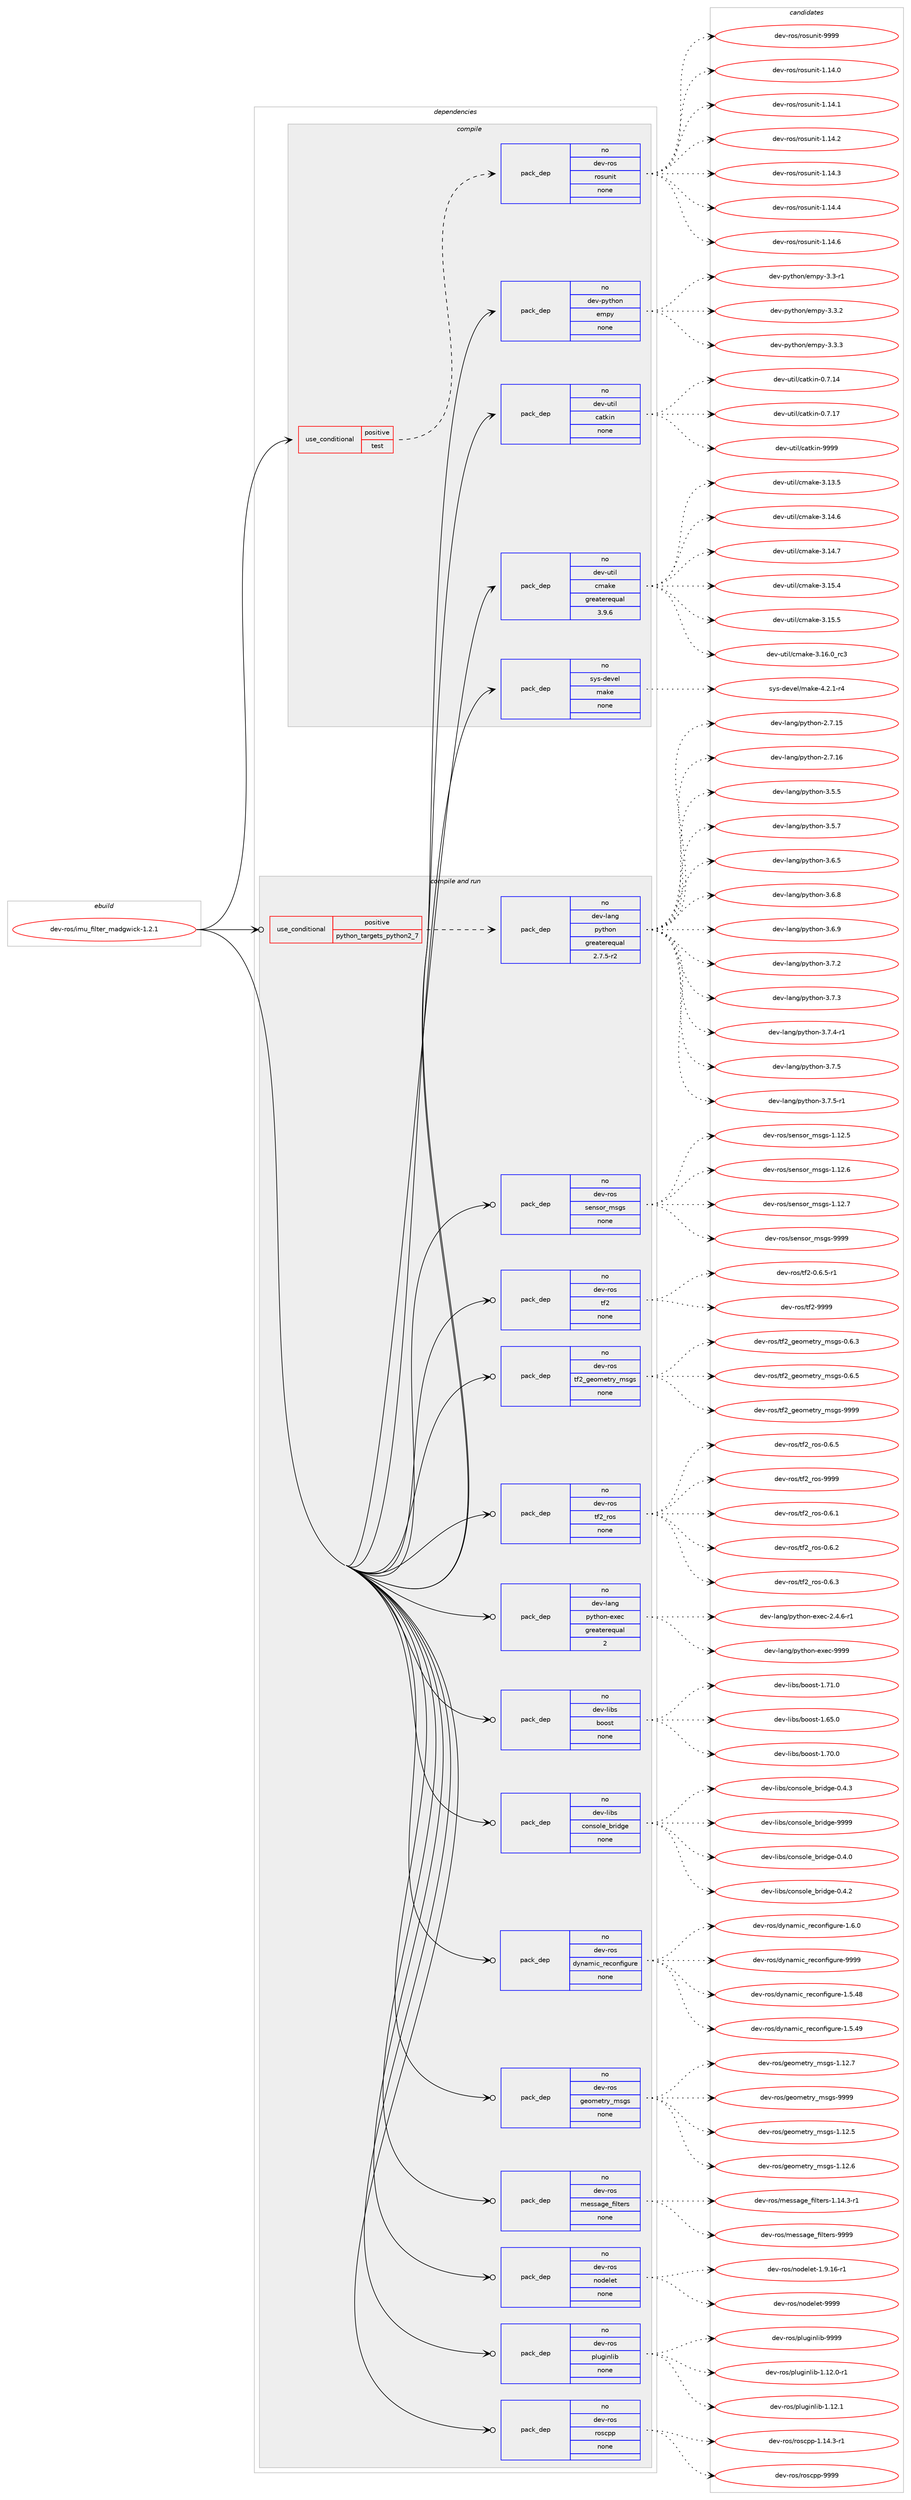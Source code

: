 digraph prolog {

# *************
# Graph options
# *************

newrank=true;
concentrate=true;
compound=true;
graph [rankdir=LR,fontname=Helvetica,fontsize=10,ranksep=1.5];#, ranksep=2.5, nodesep=0.2];
edge  [arrowhead=vee];
node  [fontname=Helvetica,fontsize=10];

# **********
# The ebuild
# **********

subgraph cluster_leftcol {
color=gray;
rank=same;
label=<<i>ebuild</i>>;
id [label="dev-ros/imu_filter_madgwick-1.2.1", color=red, width=4, href="../dev-ros/imu_filter_madgwick-1.2.1.svg"];
}

# ****************
# The dependencies
# ****************

subgraph cluster_midcol {
color=gray;
label=<<i>dependencies</i>>;
subgraph cluster_compile {
fillcolor="#eeeeee";
style=filled;
label=<<i>compile</i>>;
subgraph cond153554 {
dependency654478 [label=<<TABLE BORDER="0" CELLBORDER="1" CELLSPACING="0" CELLPADDING="4"><TR><TD ROWSPAN="3" CELLPADDING="10">use_conditional</TD></TR><TR><TD>positive</TD></TR><TR><TD>test</TD></TR></TABLE>>, shape=none, color=red];
subgraph pack489018 {
dependency654479 [label=<<TABLE BORDER="0" CELLBORDER="1" CELLSPACING="0" CELLPADDING="4" WIDTH="220"><TR><TD ROWSPAN="6" CELLPADDING="30">pack_dep</TD></TR><TR><TD WIDTH="110">no</TD></TR><TR><TD>dev-ros</TD></TR><TR><TD>rosunit</TD></TR><TR><TD>none</TD></TR><TR><TD></TD></TR></TABLE>>, shape=none, color=blue];
}
dependency654478:e -> dependency654479:w [weight=20,style="dashed",arrowhead="vee"];
}
id:e -> dependency654478:w [weight=20,style="solid",arrowhead="vee"];
subgraph pack489019 {
dependency654480 [label=<<TABLE BORDER="0" CELLBORDER="1" CELLSPACING="0" CELLPADDING="4" WIDTH="220"><TR><TD ROWSPAN="6" CELLPADDING="30">pack_dep</TD></TR><TR><TD WIDTH="110">no</TD></TR><TR><TD>dev-python</TD></TR><TR><TD>empy</TD></TR><TR><TD>none</TD></TR><TR><TD></TD></TR></TABLE>>, shape=none, color=blue];
}
id:e -> dependency654480:w [weight=20,style="solid",arrowhead="vee"];
subgraph pack489020 {
dependency654481 [label=<<TABLE BORDER="0" CELLBORDER="1" CELLSPACING="0" CELLPADDING="4" WIDTH="220"><TR><TD ROWSPAN="6" CELLPADDING="30">pack_dep</TD></TR><TR><TD WIDTH="110">no</TD></TR><TR><TD>dev-util</TD></TR><TR><TD>catkin</TD></TR><TR><TD>none</TD></TR><TR><TD></TD></TR></TABLE>>, shape=none, color=blue];
}
id:e -> dependency654481:w [weight=20,style="solid",arrowhead="vee"];
subgraph pack489021 {
dependency654482 [label=<<TABLE BORDER="0" CELLBORDER="1" CELLSPACING="0" CELLPADDING="4" WIDTH="220"><TR><TD ROWSPAN="6" CELLPADDING="30">pack_dep</TD></TR><TR><TD WIDTH="110">no</TD></TR><TR><TD>dev-util</TD></TR><TR><TD>cmake</TD></TR><TR><TD>greaterequal</TD></TR><TR><TD>3.9.6</TD></TR></TABLE>>, shape=none, color=blue];
}
id:e -> dependency654482:w [weight=20,style="solid",arrowhead="vee"];
subgraph pack489022 {
dependency654483 [label=<<TABLE BORDER="0" CELLBORDER="1" CELLSPACING="0" CELLPADDING="4" WIDTH="220"><TR><TD ROWSPAN="6" CELLPADDING="30">pack_dep</TD></TR><TR><TD WIDTH="110">no</TD></TR><TR><TD>sys-devel</TD></TR><TR><TD>make</TD></TR><TR><TD>none</TD></TR><TR><TD></TD></TR></TABLE>>, shape=none, color=blue];
}
id:e -> dependency654483:w [weight=20,style="solid",arrowhead="vee"];
}
subgraph cluster_compileandrun {
fillcolor="#eeeeee";
style=filled;
label=<<i>compile and run</i>>;
subgraph cond153555 {
dependency654484 [label=<<TABLE BORDER="0" CELLBORDER="1" CELLSPACING="0" CELLPADDING="4"><TR><TD ROWSPAN="3" CELLPADDING="10">use_conditional</TD></TR><TR><TD>positive</TD></TR><TR><TD>python_targets_python2_7</TD></TR></TABLE>>, shape=none, color=red];
subgraph pack489023 {
dependency654485 [label=<<TABLE BORDER="0" CELLBORDER="1" CELLSPACING="0" CELLPADDING="4" WIDTH="220"><TR><TD ROWSPAN="6" CELLPADDING="30">pack_dep</TD></TR><TR><TD WIDTH="110">no</TD></TR><TR><TD>dev-lang</TD></TR><TR><TD>python</TD></TR><TR><TD>greaterequal</TD></TR><TR><TD>2.7.5-r2</TD></TR></TABLE>>, shape=none, color=blue];
}
dependency654484:e -> dependency654485:w [weight=20,style="dashed",arrowhead="vee"];
}
id:e -> dependency654484:w [weight=20,style="solid",arrowhead="odotvee"];
subgraph pack489024 {
dependency654486 [label=<<TABLE BORDER="0" CELLBORDER="1" CELLSPACING="0" CELLPADDING="4" WIDTH="220"><TR><TD ROWSPAN="6" CELLPADDING="30">pack_dep</TD></TR><TR><TD WIDTH="110">no</TD></TR><TR><TD>dev-lang</TD></TR><TR><TD>python-exec</TD></TR><TR><TD>greaterequal</TD></TR><TR><TD>2</TD></TR></TABLE>>, shape=none, color=blue];
}
id:e -> dependency654486:w [weight=20,style="solid",arrowhead="odotvee"];
subgraph pack489025 {
dependency654487 [label=<<TABLE BORDER="0" CELLBORDER="1" CELLSPACING="0" CELLPADDING="4" WIDTH="220"><TR><TD ROWSPAN="6" CELLPADDING="30">pack_dep</TD></TR><TR><TD WIDTH="110">no</TD></TR><TR><TD>dev-libs</TD></TR><TR><TD>boost</TD></TR><TR><TD>none</TD></TR><TR><TD></TD></TR></TABLE>>, shape=none, color=blue];
}
id:e -> dependency654487:w [weight=20,style="solid",arrowhead="odotvee"];
subgraph pack489026 {
dependency654488 [label=<<TABLE BORDER="0" CELLBORDER="1" CELLSPACING="0" CELLPADDING="4" WIDTH="220"><TR><TD ROWSPAN="6" CELLPADDING="30">pack_dep</TD></TR><TR><TD WIDTH="110">no</TD></TR><TR><TD>dev-libs</TD></TR><TR><TD>console_bridge</TD></TR><TR><TD>none</TD></TR><TR><TD></TD></TR></TABLE>>, shape=none, color=blue];
}
id:e -> dependency654488:w [weight=20,style="solid",arrowhead="odotvee"];
subgraph pack489027 {
dependency654489 [label=<<TABLE BORDER="0" CELLBORDER="1" CELLSPACING="0" CELLPADDING="4" WIDTH="220"><TR><TD ROWSPAN="6" CELLPADDING="30">pack_dep</TD></TR><TR><TD WIDTH="110">no</TD></TR><TR><TD>dev-ros</TD></TR><TR><TD>dynamic_reconfigure</TD></TR><TR><TD>none</TD></TR><TR><TD></TD></TR></TABLE>>, shape=none, color=blue];
}
id:e -> dependency654489:w [weight=20,style="solid",arrowhead="odotvee"];
subgraph pack489028 {
dependency654490 [label=<<TABLE BORDER="0" CELLBORDER="1" CELLSPACING="0" CELLPADDING="4" WIDTH="220"><TR><TD ROWSPAN="6" CELLPADDING="30">pack_dep</TD></TR><TR><TD WIDTH="110">no</TD></TR><TR><TD>dev-ros</TD></TR><TR><TD>geometry_msgs</TD></TR><TR><TD>none</TD></TR><TR><TD></TD></TR></TABLE>>, shape=none, color=blue];
}
id:e -> dependency654490:w [weight=20,style="solid",arrowhead="odotvee"];
subgraph pack489029 {
dependency654491 [label=<<TABLE BORDER="0" CELLBORDER="1" CELLSPACING="0" CELLPADDING="4" WIDTH="220"><TR><TD ROWSPAN="6" CELLPADDING="30">pack_dep</TD></TR><TR><TD WIDTH="110">no</TD></TR><TR><TD>dev-ros</TD></TR><TR><TD>message_filters</TD></TR><TR><TD>none</TD></TR><TR><TD></TD></TR></TABLE>>, shape=none, color=blue];
}
id:e -> dependency654491:w [weight=20,style="solid",arrowhead="odotvee"];
subgraph pack489030 {
dependency654492 [label=<<TABLE BORDER="0" CELLBORDER="1" CELLSPACING="0" CELLPADDING="4" WIDTH="220"><TR><TD ROWSPAN="6" CELLPADDING="30">pack_dep</TD></TR><TR><TD WIDTH="110">no</TD></TR><TR><TD>dev-ros</TD></TR><TR><TD>nodelet</TD></TR><TR><TD>none</TD></TR><TR><TD></TD></TR></TABLE>>, shape=none, color=blue];
}
id:e -> dependency654492:w [weight=20,style="solid",arrowhead="odotvee"];
subgraph pack489031 {
dependency654493 [label=<<TABLE BORDER="0" CELLBORDER="1" CELLSPACING="0" CELLPADDING="4" WIDTH="220"><TR><TD ROWSPAN="6" CELLPADDING="30">pack_dep</TD></TR><TR><TD WIDTH="110">no</TD></TR><TR><TD>dev-ros</TD></TR><TR><TD>pluginlib</TD></TR><TR><TD>none</TD></TR><TR><TD></TD></TR></TABLE>>, shape=none, color=blue];
}
id:e -> dependency654493:w [weight=20,style="solid",arrowhead="odotvee"];
subgraph pack489032 {
dependency654494 [label=<<TABLE BORDER="0" CELLBORDER="1" CELLSPACING="0" CELLPADDING="4" WIDTH="220"><TR><TD ROWSPAN="6" CELLPADDING="30">pack_dep</TD></TR><TR><TD WIDTH="110">no</TD></TR><TR><TD>dev-ros</TD></TR><TR><TD>roscpp</TD></TR><TR><TD>none</TD></TR><TR><TD></TD></TR></TABLE>>, shape=none, color=blue];
}
id:e -> dependency654494:w [weight=20,style="solid",arrowhead="odotvee"];
subgraph pack489033 {
dependency654495 [label=<<TABLE BORDER="0" CELLBORDER="1" CELLSPACING="0" CELLPADDING="4" WIDTH="220"><TR><TD ROWSPAN="6" CELLPADDING="30">pack_dep</TD></TR><TR><TD WIDTH="110">no</TD></TR><TR><TD>dev-ros</TD></TR><TR><TD>sensor_msgs</TD></TR><TR><TD>none</TD></TR><TR><TD></TD></TR></TABLE>>, shape=none, color=blue];
}
id:e -> dependency654495:w [weight=20,style="solid",arrowhead="odotvee"];
subgraph pack489034 {
dependency654496 [label=<<TABLE BORDER="0" CELLBORDER="1" CELLSPACING="0" CELLPADDING="4" WIDTH="220"><TR><TD ROWSPAN="6" CELLPADDING="30">pack_dep</TD></TR><TR><TD WIDTH="110">no</TD></TR><TR><TD>dev-ros</TD></TR><TR><TD>tf2</TD></TR><TR><TD>none</TD></TR><TR><TD></TD></TR></TABLE>>, shape=none, color=blue];
}
id:e -> dependency654496:w [weight=20,style="solid",arrowhead="odotvee"];
subgraph pack489035 {
dependency654497 [label=<<TABLE BORDER="0" CELLBORDER="1" CELLSPACING="0" CELLPADDING="4" WIDTH="220"><TR><TD ROWSPAN="6" CELLPADDING="30">pack_dep</TD></TR><TR><TD WIDTH="110">no</TD></TR><TR><TD>dev-ros</TD></TR><TR><TD>tf2_geometry_msgs</TD></TR><TR><TD>none</TD></TR><TR><TD></TD></TR></TABLE>>, shape=none, color=blue];
}
id:e -> dependency654497:w [weight=20,style="solid",arrowhead="odotvee"];
subgraph pack489036 {
dependency654498 [label=<<TABLE BORDER="0" CELLBORDER="1" CELLSPACING="0" CELLPADDING="4" WIDTH="220"><TR><TD ROWSPAN="6" CELLPADDING="30">pack_dep</TD></TR><TR><TD WIDTH="110">no</TD></TR><TR><TD>dev-ros</TD></TR><TR><TD>tf2_ros</TD></TR><TR><TD>none</TD></TR><TR><TD></TD></TR></TABLE>>, shape=none, color=blue];
}
id:e -> dependency654498:w [weight=20,style="solid",arrowhead="odotvee"];
}
subgraph cluster_run {
fillcolor="#eeeeee";
style=filled;
label=<<i>run</i>>;
}
}

# **************
# The candidates
# **************

subgraph cluster_choices {
rank=same;
color=gray;
label=<<i>candidates</i>>;

subgraph choice489018 {
color=black;
nodesep=1;
choice100101118451141111154711411111511711010511645494649524648 [label="dev-ros/rosunit-1.14.0", color=red, width=4,href="../dev-ros/rosunit-1.14.0.svg"];
choice100101118451141111154711411111511711010511645494649524649 [label="dev-ros/rosunit-1.14.1", color=red, width=4,href="../dev-ros/rosunit-1.14.1.svg"];
choice100101118451141111154711411111511711010511645494649524650 [label="dev-ros/rosunit-1.14.2", color=red, width=4,href="../dev-ros/rosunit-1.14.2.svg"];
choice100101118451141111154711411111511711010511645494649524651 [label="dev-ros/rosunit-1.14.3", color=red, width=4,href="../dev-ros/rosunit-1.14.3.svg"];
choice100101118451141111154711411111511711010511645494649524652 [label="dev-ros/rosunit-1.14.4", color=red, width=4,href="../dev-ros/rosunit-1.14.4.svg"];
choice100101118451141111154711411111511711010511645494649524654 [label="dev-ros/rosunit-1.14.6", color=red, width=4,href="../dev-ros/rosunit-1.14.6.svg"];
choice10010111845114111115471141111151171101051164557575757 [label="dev-ros/rosunit-9999", color=red, width=4,href="../dev-ros/rosunit-9999.svg"];
dependency654479:e -> choice100101118451141111154711411111511711010511645494649524648:w [style=dotted,weight="100"];
dependency654479:e -> choice100101118451141111154711411111511711010511645494649524649:w [style=dotted,weight="100"];
dependency654479:e -> choice100101118451141111154711411111511711010511645494649524650:w [style=dotted,weight="100"];
dependency654479:e -> choice100101118451141111154711411111511711010511645494649524651:w [style=dotted,weight="100"];
dependency654479:e -> choice100101118451141111154711411111511711010511645494649524652:w [style=dotted,weight="100"];
dependency654479:e -> choice100101118451141111154711411111511711010511645494649524654:w [style=dotted,weight="100"];
dependency654479:e -> choice10010111845114111115471141111151171101051164557575757:w [style=dotted,weight="100"];
}
subgraph choice489019 {
color=black;
nodesep=1;
choice1001011184511212111610411111047101109112121455146514511449 [label="dev-python/empy-3.3-r1", color=red, width=4,href="../dev-python/empy-3.3-r1.svg"];
choice1001011184511212111610411111047101109112121455146514650 [label="dev-python/empy-3.3.2", color=red, width=4,href="../dev-python/empy-3.3.2.svg"];
choice1001011184511212111610411111047101109112121455146514651 [label="dev-python/empy-3.3.3", color=red, width=4,href="../dev-python/empy-3.3.3.svg"];
dependency654480:e -> choice1001011184511212111610411111047101109112121455146514511449:w [style=dotted,weight="100"];
dependency654480:e -> choice1001011184511212111610411111047101109112121455146514650:w [style=dotted,weight="100"];
dependency654480:e -> choice1001011184511212111610411111047101109112121455146514651:w [style=dotted,weight="100"];
}
subgraph choice489020 {
color=black;
nodesep=1;
choice1001011184511711610510847999711610710511045484655464952 [label="dev-util/catkin-0.7.14", color=red, width=4,href="../dev-util/catkin-0.7.14.svg"];
choice1001011184511711610510847999711610710511045484655464955 [label="dev-util/catkin-0.7.17", color=red, width=4,href="../dev-util/catkin-0.7.17.svg"];
choice100101118451171161051084799971161071051104557575757 [label="dev-util/catkin-9999", color=red, width=4,href="../dev-util/catkin-9999.svg"];
dependency654481:e -> choice1001011184511711610510847999711610710511045484655464952:w [style=dotted,weight="100"];
dependency654481:e -> choice1001011184511711610510847999711610710511045484655464955:w [style=dotted,weight="100"];
dependency654481:e -> choice100101118451171161051084799971161071051104557575757:w [style=dotted,weight="100"];
}
subgraph choice489021 {
color=black;
nodesep=1;
choice1001011184511711610510847991099710710145514649514653 [label="dev-util/cmake-3.13.5", color=red, width=4,href="../dev-util/cmake-3.13.5.svg"];
choice1001011184511711610510847991099710710145514649524654 [label="dev-util/cmake-3.14.6", color=red, width=4,href="../dev-util/cmake-3.14.6.svg"];
choice1001011184511711610510847991099710710145514649524655 [label="dev-util/cmake-3.14.7", color=red, width=4,href="../dev-util/cmake-3.14.7.svg"];
choice1001011184511711610510847991099710710145514649534652 [label="dev-util/cmake-3.15.4", color=red, width=4,href="../dev-util/cmake-3.15.4.svg"];
choice1001011184511711610510847991099710710145514649534653 [label="dev-util/cmake-3.15.5", color=red, width=4,href="../dev-util/cmake-3.15.5.svg"];
choice1001011184511711610510847991099710710145514649544648951149951 [label="dev-util/cmake-3.16.0_rc3", color=red, width=4,href="../dev-util/cmake-3.16.0_rc3.svg"];
dependency654482:e -> choice1001011184511711610510847991099710710145514649514653:w [style=dotted,weight="100"];
dependency654482:e -> choice1001011184511711610510847991099710710145514649524654:w [style=dotted,weight="100"];
dependency654482:e -> choice1001011184511711610510847991099710710145514649524655:w [style=dotted,weight="100"];
dependency654482:e -> choice1001011184511711610510847991099710710145514649534652:w [style=dotted,weight="100"];
dependency654482:e -> choice1001011184511711610510847991099710710145514649534653:w [style=dotted,weight="100"];
dependency654482:e -> choice1001011184511711610510847991099710710145514649544648951149951:w [style=dotted,weight="100"];
}
subgraph choice489022 {
color=black;
nodesep=1;
choice1151211154510010111810110847109971071014552465046494511452 [label="sys-devel/make-4.2.1-r4", color=red, width=4,href="../sys-devel/make-4.2.1-r4.svg"];
dependency654483:e -> choice1151211154510010111810110847109971071014552465046494511452:w [style=dotted,weight="100"];
}
subgraph choice489023 {
color=black;
nodesep=1;
choice10010111845108971101034711212111610411111045504655464953 [label="dev-lang/python-2.7.15", color=red, width=4,href="../dev-lang/python-2.7.15.svg"];
choice10010111845108971101034711212111610411111045504655464954 [label="dev-lang/python-2.7.16", color=red, width=4,href="../dev-lang/python-2.7.16.svg"];
choice100101118451089711010347112121116104111110455146534653 [label="dev-lang/python-3.5.5", color=red, width=4,href="../dev-lang/python-3.5.5.svg"];
choice100101118451089711010347112121116104111110455146534655 [label="dev-lang/python-3.5.7", color=red, width=4,href="../dev-lang/python-3.5.7.svg"];
choice100101118451089711010347112121116104111110455146544653 [label="dev-lang/python-3.6.5", color=red, width=4,href="../dev-lang/python-3.6.5.svg"];
choice100101118451089711010347112121116104111110455146544656 [label="dev-lang/python-3.6.8", color=red, width=4,href="../dev-lang/python-3.6.8.svg"];
choice100101118451089711010347112121116104111110455146544657 [label="dev-lang/python-3.6.9", color=red, width=4,href="../dev-lang/python-3.6.9.svg"];
choice100101118451089711010347112121116104111110455146554650 [label="dev-lang/python-3.7.2", color=red, width=4,href="../dev-lang/python-3.7.2.svg"];
choice100101118451089711010347112121116104111110455146554651 [label="dev-lang/python-3.7.3", color=red, width=4,href="../dev-lang/python-3.7.3.svg"];
choice1001011184510897110103471121211161041111104551465546524511449 [label="dev-lang/python-3.7.4-r1", color=red, width=4,href="../dev-lang/python-3.7.4-r1.svg"];
choice100101118451089711010347112121116104111110455146554653 [label="dev-lang/python-3.7.5", color=red, width=4,href="../dev-lang/python-3.7.5.svg"];
choice1001011184510897110103471121211161041111104551465546534511449 [label="dev-lang/python-3.7.5-r1", color=red, width=4,href="../dev-lang/python-3.7.5-r1.svg"];
dependency654485:e -> choice10010111845108971101034711212111610411111045504655464953:w [style=dotted,weight="100"];
dependency654485:e -> choice10010111845108971101034711212111610411111045504655464954:w [style=dotted,weight="100"];
dependency654485:e -> choice100101118451089711010347112121116104111110455146534653:w [style=dotted,weight="100"];
dependency654485:e -> choice100101118451089711010347112121116104111110455146534655:w [style=dotted,weight="100"];
dependency654485:e -> choice100101118451089711010347112121116104111110455146544653:w [style=dotted,weight="100"];
dependency654485:e -> choice100101118451089711010347112121116104111110455146544656:w [style=dotted,weight="100"];
dependency654485:e -> choice100101118451089711010347112121116104111110455146544657:w [style=dotted,weight="100"];
dependency654485:e -> choice100101118451089711010347112121116104111110455146554650:w [style=dotted,weight="100"];
dependency654485:e -> choice100101118451089711010347112121116104111110455146554651:w [style=dotted,weight="100"];
dependency654485:e -> choice1001011184510897110103471121211161041111104551465546524511449:w [style=dotted,weight="100"];
dependency654485:e -> choice100101118451089711010347112121116104111110455146554653:w [style=dotted,weight="100"];
dependency654485:e -> choice1001011184510897110103471121211161041111104551465546534511449:w [style=dotted,weight="100"];
}
subgraph choice489024 {
color=black;
nodesep=1;
choice10010111845108971101034711212111610411111045101120101994550465246544511449 [label="dev-lang/python-exec-2.4.6-r1", color=red, width=4,href="../dev-lang/python-exec-2.4.6-r1.svg"];
choice10010111845108971101034711212111610411111045101120101994557575757 [label="dev-lang/python-exec-9999", color=red, width=4,href="../dev-lang/python-exec-9999.svg"];
dependency654486:e -> choice10010111845108971101034711212111610411111045101120101994550465246544511449:w [style=dotted,weight="100"];
dependency654486:e -> choice10010111845108971101034711212111610411111045101120101994557575757:w [style=dotted,weight="100"];
}
subgraph choice489025 {
color=black;
nodesep=1;
choice1001011184510810598115479811111111511645494654534648 [label="dev-libs/boost-1.65.0", color=red, width=4,href="../dev-libs/boost-1.65.0.svg"];
choice1001011184510810598115479811111111511645494655484648 [label="dev-libs/boost-1.70.0", color=red, width=4,href="../dev-libs/boost-1.70.0.svg"];
choice1001011184510810598115479811111111511645494655494648 [label="dev-libs/boost-1.71.0", color=red, width=4,href="../dev-libs/boost-1.71.0.svg"];
dependency654487:e -> choice1001011184510810598115479811111111511645494654534648:w [style=dotted,weight="100"];
dependency654487:e -> choice1001011184510810598115479811111111511645494655484648:w [style=dotted,weight="100"];
dependency654487:e -> choice1001011184510810598115479811111111511645494655494648:w [style=dotted,weight="100"];
}
subgraph choice489026 {
color=black;
nodesep=1;
choice100101118451081059811547991111101151111081019598114105100103101454846524648 [label="dev-libs/console_bridge-0.4.0", color=red, width=4,href="../dev-libs/console_bridge-0.4.0.svg"];
choice100101118451081059811547991111101151111081019598114105100103101454846524650 [label="dev-libs/console_bridge-0.4.2", color=red, width=4,href="../dev-libs/console_bridge-0.4.2.svg"];
choice100101118451081059811547991111101151111081019598114105100103101454846524651 [label="dev-libs/console_bridge-0.4.3", color=red, width=4,href="../dev-libs/console_bridge-0.4.3.svg"];
choice1001011184510810598115479911111011511110810195981141051001031014557575757 [label="dev-libs/console_bridge-9999", color=red, width=4,href="../dev-libs/console_bridge-9999.svg"];
dependency654488:e -> choice100101118451081059811547991111101151111081019598114105100103101454846524648:w [style=dotted,weight="100"];
dependency654488:e -> choice100101118451081059811547991111101151111081019598114105100103101454846524650:w [style=dotted,weight="100"];
dependency654488:e -> choice100101118451081059811547991111101151111081019598114105100103101454846524651:w [style=dotted,weight="100"];
dependency654488:e -> choice1001011184510810598115479911111011511110810195981141051001031014557575757:w [style=dotted,weight="100"];
}
subgraph choice489027 {
color=black;
nodesep=1;
choice10010111845114111115471001211109710910599951141019911111010210510311711410145494653465256 [label="dev-ros/dynamic_reconfigure-1.5.48", color=red, width=4,href="../dev-ros/dynamic_reconfigure-1.5.48.svg"];
choice10010111845114111115471001211109710910599951141019911111010210510311711410145494653465257 [label="dev-ros/dynamic_reconfigure-1.5.49", color=red, width=4,href="../dev-ros/dynamic_reconfigure-1.5.49.svg"];
choice100101118451141111154710012111097109105999511410199111110102105103117114101454946544648 [label="dev-ros/dynamic_reconfigure-1.6.0", color=red, width=4,href="../dev-ros/dynamic_reconfigure-1.6.0.svg"];
choice1001011184511411111547100121110971091059995114101991111101021051031171141014557575757 [label="dev-ros/dynamic_reconfigure-9999", color=red, width=4,href="../dev-ros/dynamic_reconfigure-9999.svg"];
dependency654489:e -> choice10010111845114111115471001211109710910599951141019911111010210510311711410145494653465256:w [style=dotted,weight="100"];
dependency654489:e -> choice10010111845114111115471001211109710910599951141019911111010210510311711410145494653465257:w [style=dotted,weight="100"];
dependency654489:e -> choice100101118451141111154710012111097109105999511410199111110102105103117114101454946544648:w [style=dotted,weight="100"];
dependency654489:e -> choice1001011184511411111547100121110971091059995114101991111101021051031171141014557575757:w [style=dotted,weight="100"];
}
subgraph choice489028 {
color=black;
nodesep=1;
choice10010111845114111115471031011111091011161141219510911510311545494649504653 [label="dev-ros/geometry_msgs-1.12.5", color=red, width=4,href="../dev-ros/geometry_msgs-1.12.5.svg"];
choice10010111845114111115471031011111091011161141219510911510311545494649504654 [label="dev-ros/geometry_msgs-1.12.6", color=red, width=4,href="../dev-ros/geometry_msgs-1.12.6.svg"];
choice10010111845114111115471031011111091011161141219510911510311545494649504655 [label="dev-ros/geometry_msgs-1.12.7", color=red, width=4,href="../dev-ros/geometry_msgs-1.12.7.svg"];
choice1001011184511411111547103101111109101116114121951091151031154557575757 [label="dev-ros/geometry_msgs-9999", color=red, width=4,href="../dev-ros/geometry_msgs-9999.svg"];
dependency654490:e -> choice10010111845114111115471031011111091011161141219510911510311545494649504653:w [style=dotted,weight="100"];
dependency654490:e -> choice10010111845114111115471031011111091011161141219510911510311545494649504654:w [style=dotted,weight="100"];
dependency654490:e -> choice10010111845114111115471031011111091011161141219510911510311545494649504655:w [style=dotted,weight="100"];
dependency654490:e -> choice1001011184511411111547103101111109101116114121951091151031154557575757:w [style=dotted,weight="100"];
}
subgraph choice489029 {
color=black;
nodesep=1;
choice10010111845114111115471091011151159710310195102105108116101114115454946495246514511449 [label="dev-ros/message_filters-1.14.3-r1", color=red, width=4,href="../dev-ros/message_filters-1.14.3-r1.svg"];
choice100101118451141111154710910111511597103101951021051081161011141154557575757 [label="dev-ros/message_filters-9999", color=red, width=4,href="../dev-ros/message_filters-9999.svg"];
dependency654491:e -> choice10010111845114111115471091011151159710310195102105108116101114115454946495246514511449:w [style=dotted,weight="100"];
dependency654491:e -> choice100101118451141111154710910111511597103101951021051081161011141154557575757:w [style=dotted,weight="100"];
}
subgraph choice489030 {
color=black;
nodesep=1;
choice1001011184511411111547110111100101108101116454946574649544511449 [label="dev-ros/nodelet-1.9.16-r1", color=red, width=4,href="../dev-ros/nodelet-1.9.16-r1.svg"];
choice10010111845114111115471101111001011081011164557575757 [label="dev-ros/nodelet-9999", color=red, width=4,href="../dev-ros/nodelet-9999.svg"];
dependency654492:e -> choice1001011184511411111547110111100101108101116454946574649544511449:w [style=dotted,weight="100"];
dependency654492:e -> choice10010111845114111115471101111001011081011164557575757:w [style=dotted,weight="100"];
}
subgraph choice489031 {
color=black;
nodesep=1;
choice100101118451141111154711210811710310511010810598454946495046484511449 [label="dev-ros/pluginlib-1.12.0-r1", color=red, width=4,href="../dev-ros/pluginlib-1.12.0-r1.svg"];
choice10010111845114111115471121081171031051101081059845494649504649 [label="dev-ros/pluginlib-1.12.1", color=red, width=4,href="../dev-ros/pluginlib-1.12.1.svg"];
choice1001011184511411111547112108117103105110108105984557575757 [label="dev-ros/pluginlib-9999", color=red, width=4,href="../dev-ros/pluginlib-9999.svg"];
dependency654493:e -> choice100101118451141111154711210811710310511010810598454946495046484511449:w [style=dotted,weight="100"];
dependency654493:e -> choice10010111845114111115471121081171031051101081059845494649504649:w [style=dotted,weight="100"];
dependency654493:e -> choice1001011184511411111547112108117103105110108105984557575757:w [style=dotted,weight="100"];
}
subgraph choice489032 {
color=black;
nodesep=1;
choice100101118451141111154711411111599112112454946495246514511449 [label="dev-ros/roscpp-1.14.3-r1", color=red, width=4,href="../dev-ros/roscpp-1.14.3-r1.svg"];
choice1001011184511411111547114111115991121124557575757 [label="dev-ros/roscpp-9999", color=red, width=4,href="../dev-ros/roscpp-9999.svg"];
dependency654494:e -> choice100101118451141111154711411111599112112454946495246514511449:w [style=dotted,weight="100"];
dependency654494:e -> choice1001011184511411111547114111115991121124557575757:w [style=dotted,weight="100"];
}
subgraph choice489033 {
color=black;
nodesep=1;
choice10010111845114111115471151011101151111149510911510311545494649504653 [label="dev-ros/sensor_msgs-1.12.5", color=red, width=4,href="../dev-ros/sensor_msgs-1.12.5.svg"];
choice10010111845114111115471151011101151111149510911510311545494649504654 [label="dev-ros/sensor_msgs-1.12.6", color=red, width=4,href="../dev-ros/sensor_msgs-1.12.6.svg"];
choice10010111845114111115471151011101151111149510911510311545494649504655 [label="dev-ros/sensor_msgs-1.12.7", color=red, width=4,href="../dev-ros/sensor_msgs-1.12.7.svg"];
choice1001011184511411111547115101110115111114951091151031154557575757 [label="dev-ros/sensor_msgs-9999", color=red, width=4,href="../dev-ros/sensor_msgs-9999.svg"];
dependency654495:e -> choice10010111845114111115471151011101151111149510911510311545494649504653:w [style=dotted,weight="100"];
dependency654495:e -> choice10010111845114111115471151011101151111149510911510311545494649504654:w [style=dotted,weight="100"];
dependency654495:e -> choice10010111845114111115471151011101151111149510911510311545494649504655:w [style=dotted,weight="100"];
dependency654495:e -> choice1001011184511411111547115101110115111114951091151031154557575757:w [style=dotted,weight="100"];
}
subgraph choice489034 {
color=black;
nodesep=1;
choice1001011184511411111547116102504548465446534511449 [label="dev-ros/tf2-0.6.5-r1", color=red, width=4,href="../dev-ros/tf2-0.6.5-r1.svg"];
choice1001011184511411111547116102504557575757 [label="dev-ros/tf2-9999", color=red, width=4,href="../dev-ros/tf2-9999.svg"];
dependency654496:e -> choice1001011184511411111547116102504548465446534511449:w [style=dotted,weight="100"];
dependency654496:e -> choice1001011184511411111547116102504557575757:w [style=dotted,weight="100"];
}
subgraph choice489035 {
color=black;
nodesep=1;
choice1001011184511411111547116102509510310111110910111611412195109115103115454846544651 [label="dev-ros/tf2_geometry_msgs-0.6.3", color=red, width=4,href="../dev-ros/tf2_geometry_msgs-0.6.3.svg"];
choice1001011184511411111547116102509510310111110910111611412195109115103115454846544653 [label="dev-ros/tf2_geometry_msgs-0.6.5", color=red, width=4,href="../dev-ros/tf2_geometry_msgs-0.6.5.svg"];
choice10010111845114111115471161025095103101111109101116114121951091151031154557575757 [label="dev-ros/tf2_geometry_msgs-9999", color=red, width=4,href="../dev-ros/tf2_geometry_msgs-9999.svg"];
dependency654497:e -> choice1001011184511411111547116102509510310111110910111611412195109115103115454846544651:w [style=dotted,weight="100"];
dependency654497:e -> choice1001011184511411111547116102509510310111110910111611412195109115103115454846544653:w [style=dotted,weight="100"];
dependency654497:e -> choice10010111845114111115471161025095103101111109101116114121951091151031154557575757:w [style=dotted,weight="100"];
}
subgraph choice489036 {
color=black;
nodesep=1;
choice10010111845114111115471161025095114111115454846544649 [label="dev-ros/tf2_ros-0.6.1", color=red, width=4,href="../dev-ros/tf2_ros-0.6.1.svg"];
choice10010111845114111115471161025095114111115454846544650 [label="dev-ros/tf2_ros-0.6.2", color=red, width=4,href="../dev-ros/tf2_ros-0.6.2.svg"];
choice10010111845114111115471161025095114111115454846544651 [label="dev-ros/tf2_ros-0.6.3", color=red, width=4,href="../dev-ros/tf2_ros-0.6.3.svg"];
choice10010111845114111115471161025095114111115454846544653 [label="dev-ros/tf2_ros-0.6.5", color=red, width=4,href="../dev-ros/tf2_ros-0.6.5.svg"];
choice100101118451141111154711610250951141111154557575757 [label="dev-ros/tf2_ros-9999", color=red, width=4,href="../dev-ros/tf2_ros-9999.svg"];
dependency654498:e -> choice10010111845114111115471161025095114111115454846544649:w [style=dotted,weight="100"];
dependency654498:e -> choice10010111845114111115471161025095114111115454846544650:w [style=dotted,weight="100"];
dependency654498:e -> choice10010111845114111115471161025095114111115454846544651:w [style=dotted,weight="100"];
dependency654498:e -> choice10010111845114111115471161025095114111115454846544653:w [style=dotted,weight="100"];
dependency654498:e -> choice100101118451141111154711610250951141111154557575757:w [style=dotted,weight="100"];
}
}

}
